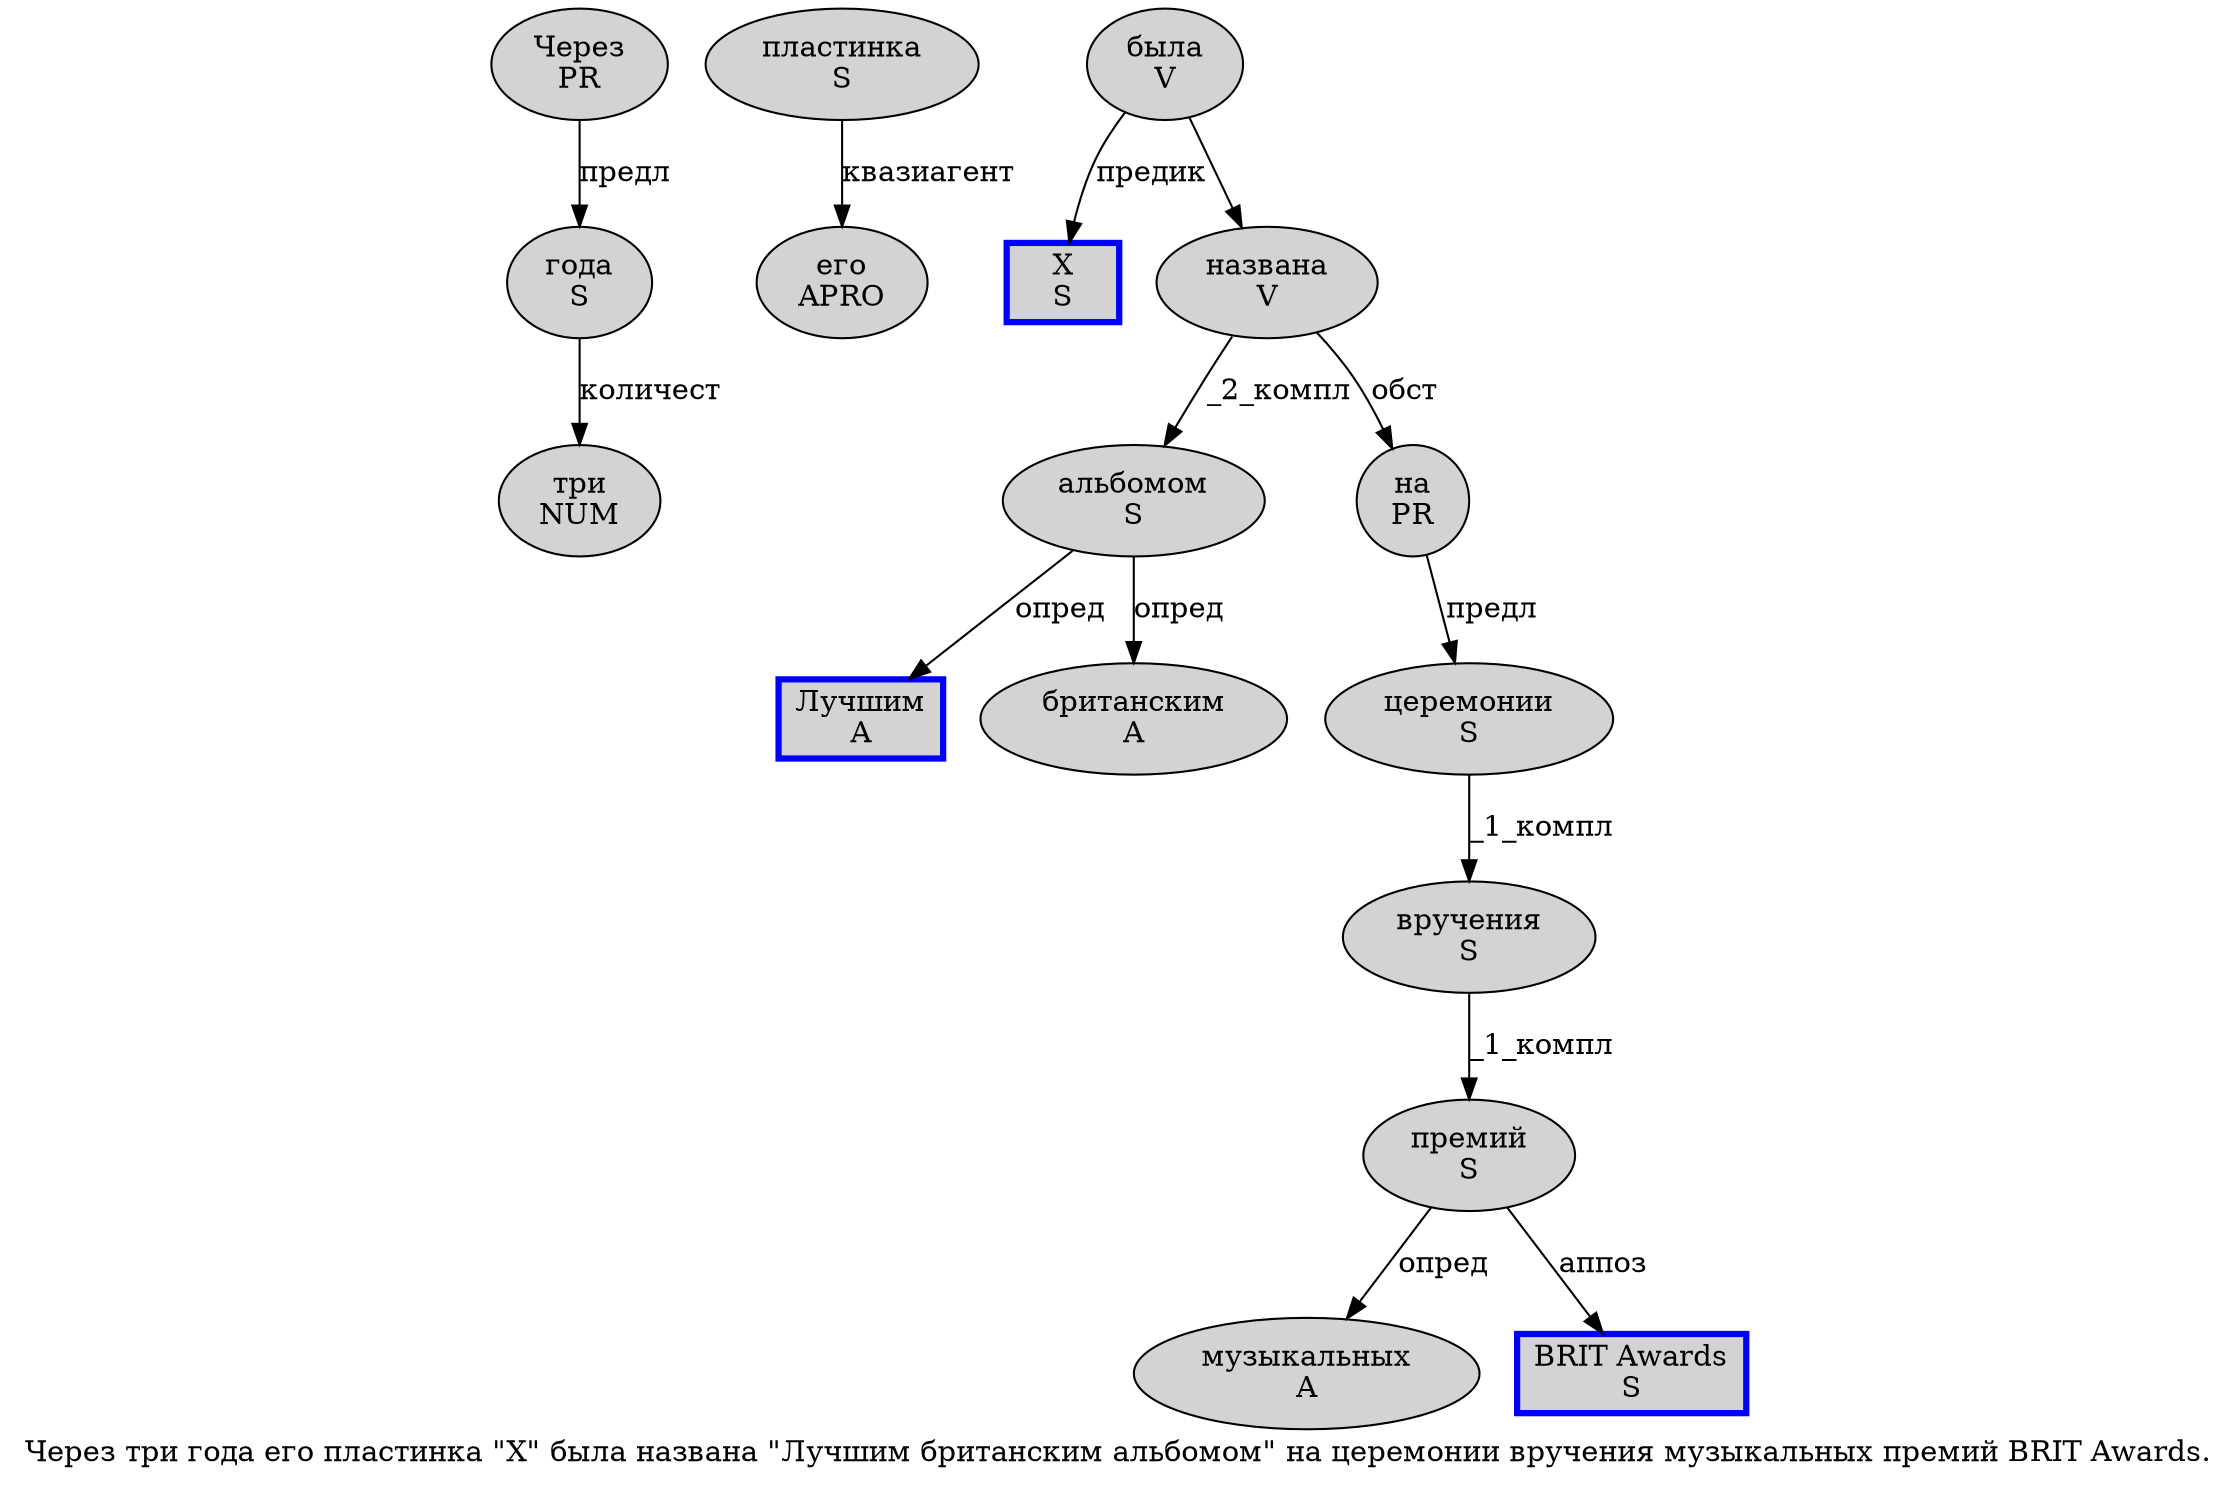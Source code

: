 digraph SENTENCE_1280 {
	graph [label="Через три года его пластинка \"X\" была названа \"Лучшим британским альбомом\" на церемонии вручения музыкальных премий BRIT Awards."]
	node [style=filled]
		0 [label="Через
PR" color="" fillcolor=lightgray penwidth=1 shape=ellipse]
		1 [label="три
NUM" color="" fillcolor=lightgray penwidth=1 shape=ellipse]
		2 [label="года
S" color="" fillcolor=lightgray penwidth=1 shape=ellipse]
		3 [label="его
APRO" color="" fillcolor=lightgray penwidth=1 shape=ellipse]
		4 [label="пластинка
S" color="" fillcolor=lightgray penwidth=1 shape=ellipse]
		6 [label="X
S" color=blue fillcolor=lightgray penwidth=3 shape=box]
		8 [label="была
V" color="" fillcolor=lightgray penwidth=1 shape=ellipse]
		9 [label="названа
V" color="" fillcolor=lightgray penwidth=1 shape=ellipse]
		11 [label="Лучшим
A" color=blue fillcolor=lightgray penwidth=3 shape=box]
		12 [label="британским
A" color="" fillcolor=lightgray penwidth=1 shape=ellipse]
		13 [label="альбомом
S" color="" fillcolor=lightgray penwidth=1 shape=ellipse]
		15 [label="на
PR" color="" fillcolor=lightgray penwidth=1 shape=ellipse]
		16 [label="церемонии
S" color="" fillcolor=lightgray penwidth=1 shape=ellipse]
		17 [label="вручения
S" color="" fillcolor=lightgray penwidth=1 shape=ellipse]
		18 [label="музыкальных
A" color="" fillcolor=lightgray penwidth=1 shape=ellipse]
		19 [label="премий
S" color="" fillcolor=lightgray penwidth=1 shape=ellipse]
		20 [label="BRIT Awards
S" color=blue fillcolor=lightgray penwidth=3 shape=box]
			4 -> 3 [label="квазиагент"]
			13 -> 11 [label="опред"]
			13 -> 12 [label="опред"]
			9 -> 13 [label="_2_компл"]
			9 -> 15 [label="обст"]
			16 -> 17 [label="_1_компл"]
			19 -> 18 [label="опред"]
			19 -> 20 [label="аппоз"]
			2 -> 1 [label="количест"]
			15 -> 16 [label="предл"]
			8 -> 6 [label="предик"]
			8 -> 9
			0 -> 2 [label="предл"]
			17 -> 19 [label="_1_компл"]
}
